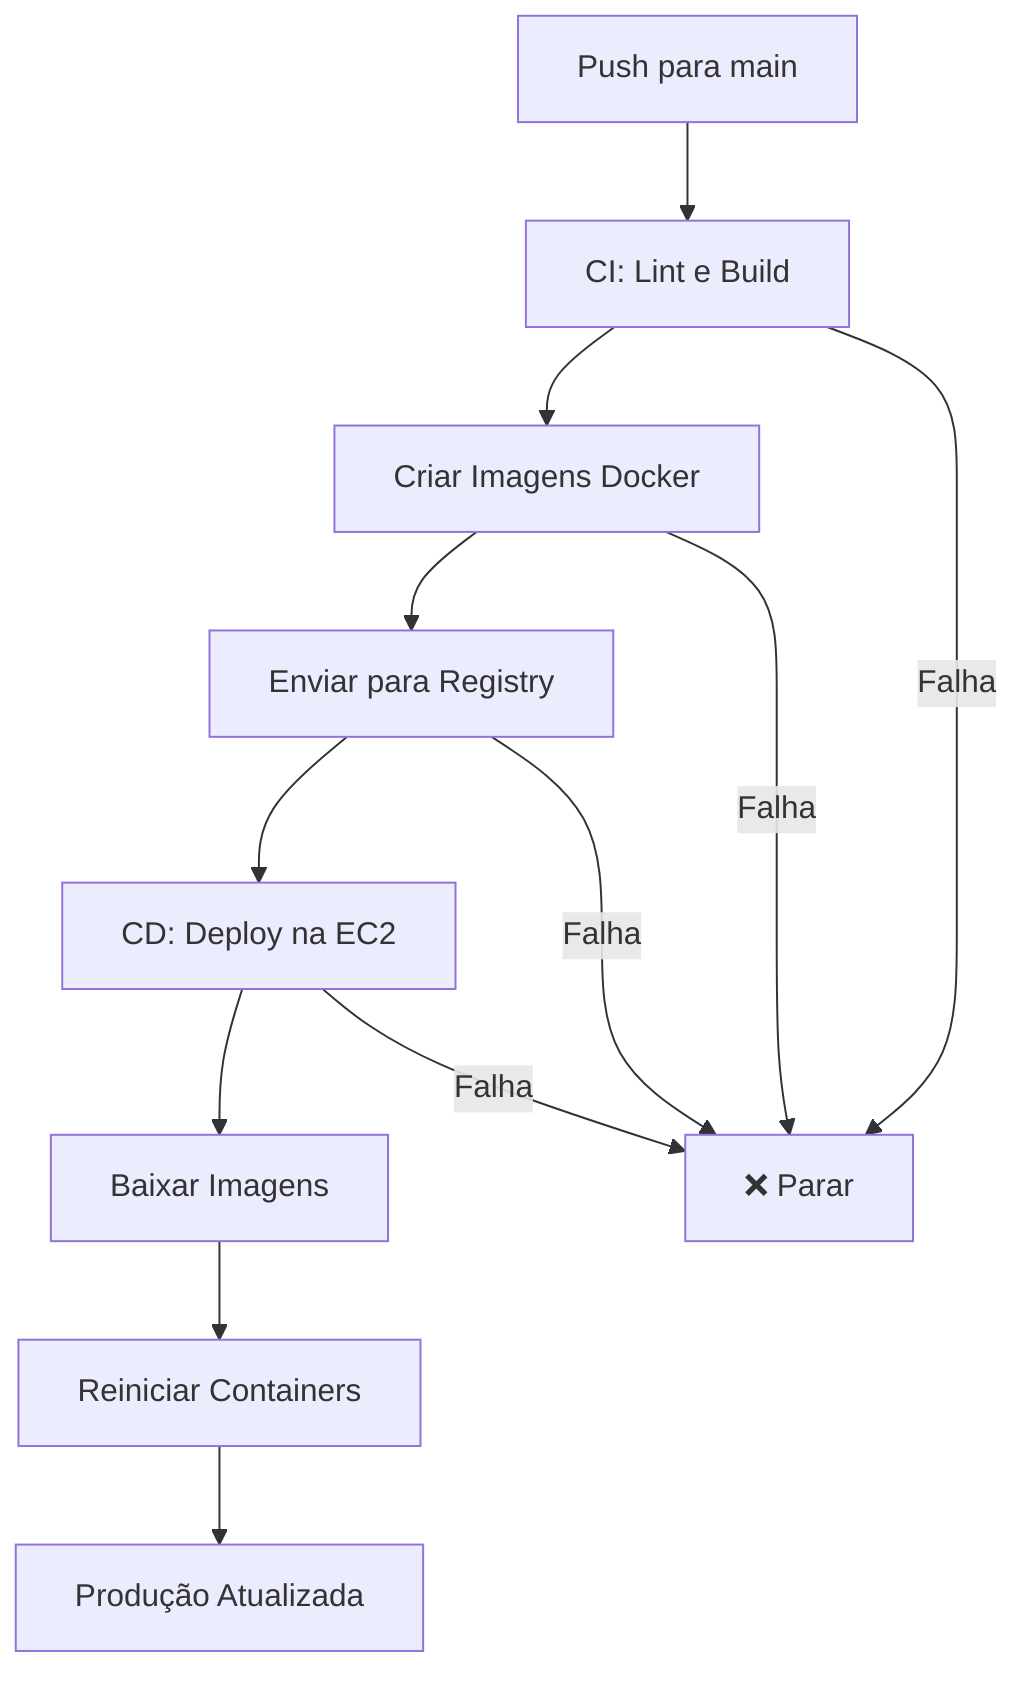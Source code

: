 flowchart TD
    A[Push para main] --> B[CI: Lint e Build]
    B --> C[Criar Imagens Docker]
    C --> D[Enviar para Registry]
    D --> E[CD: Deploy na EC2]
    E --> F[Baixar Imagens]
    F --> G[Reiniciar Containers]
    G --> H[Produção Atualizada]
    
    B -->|Falha| X[❌ Parar]
    C -->|Falha| X
    D -->|Falha| X
    E -->|Falha| X